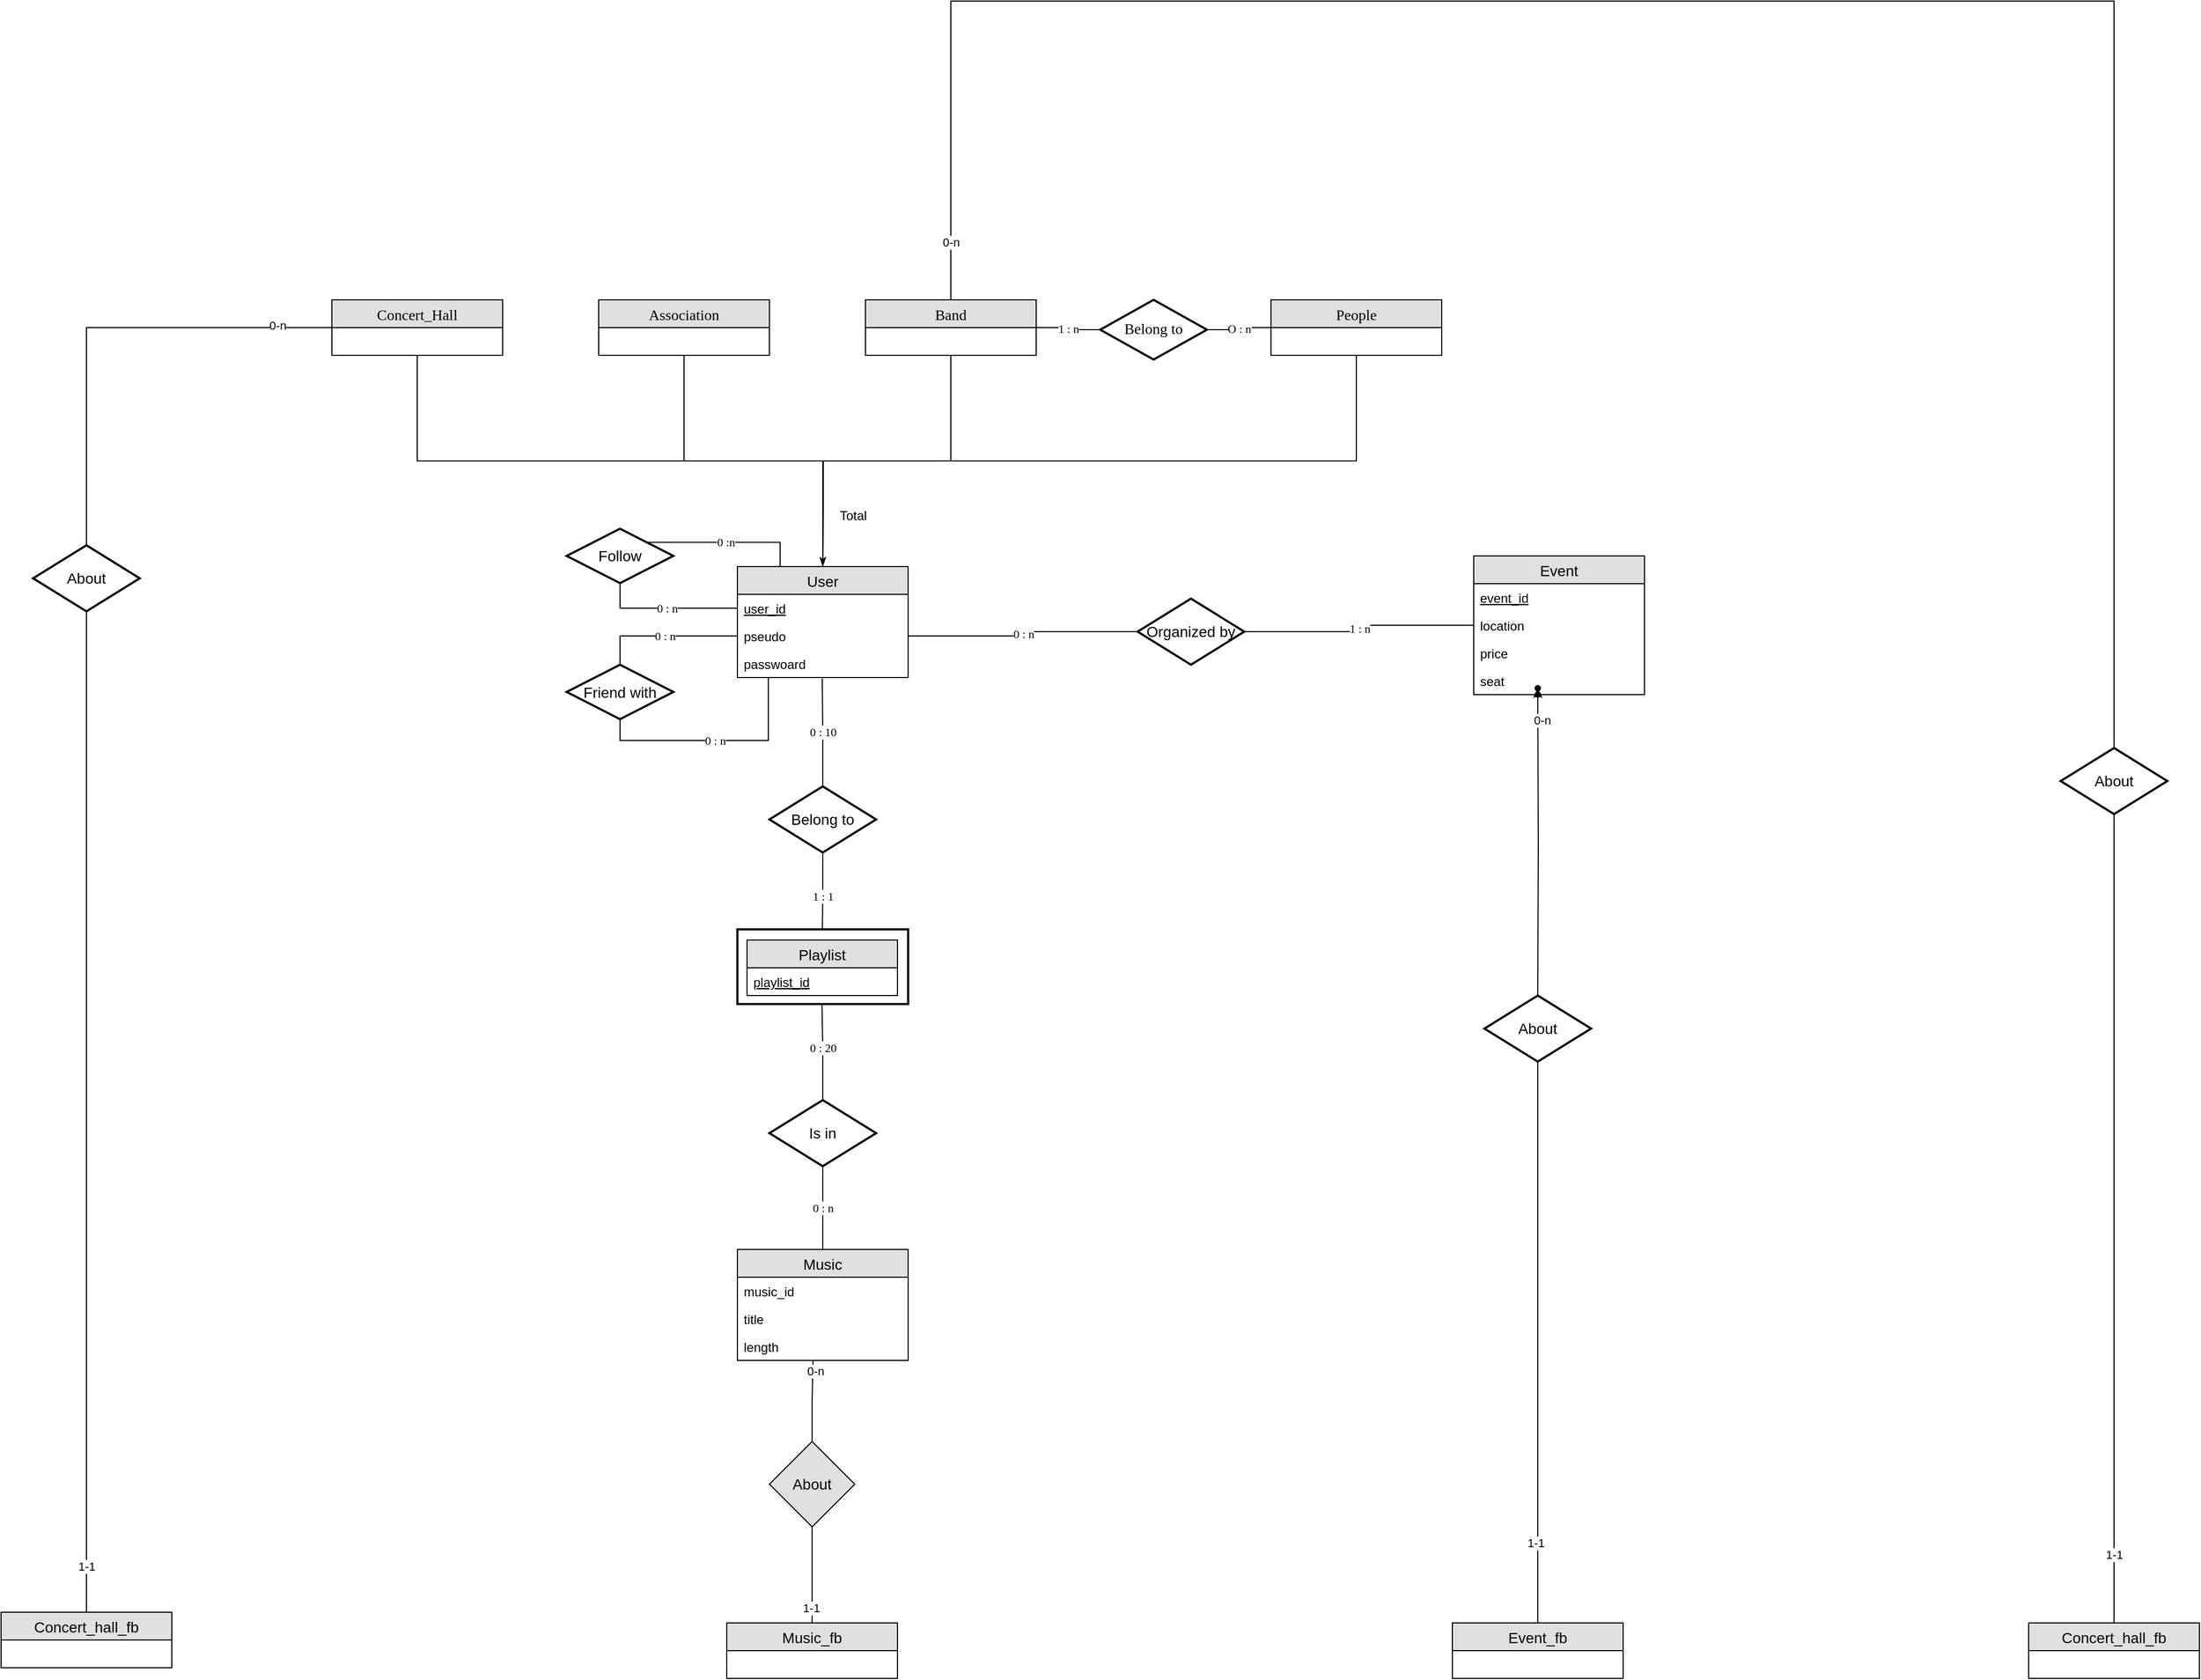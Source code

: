 <mxfile version="21.1.4" type="device">
  <diagram id="5mgsKcssJQCsPawb4BXf" name="Page-1">
    <mxGraphModel dx="1721" dy="1899" grid="1" gridSize="10" guides="1" tooltips="1" connect="1" arrows="1" fold="1" page="1" pageScale="1" pageWidth="1200" pageHeight="1600" math="0" shadow="0">
      <root>
        <mxCell id="0" />
        <mxCell id="1" parent="0" />
        <mxCell id="92" style="edgeStyle=orthogonalEdgeStyle;rounded=0;orthogonalLoop=1;jettySize=auto;html=1;exitX=0.5;exitY=1;exitDx=0;exitDy=0;entryX=0.5;entryY=0;entryDx=0;entryDy=0;endArrow=none;endFill=0;fontFamily=Comic Sans MS;" parent="1" source="72" target="87" edge="1">
          <mxGeometry relative="1" as="geometry" />
        </mxCell>
        <mxCell id="72" value="Concert_Hall" style="swimlane;fontStyle=0;childLayout=stackLayout;horizontal=1;startSize=26;fillColor=#e0e0e0;horizontalStack=0;resizeParent=1;resizeParentMax=0;resizeLast=0;collapsible=1;marginBottom=0;swimlaneFillColor=#ffffff;align=center;fontSize=14;fontFamily=Comic Sans MS;" parent="1" vertex="1">
          <mxGeometry x="-390" y="-450" width="160" height="52" as="geometry" />
        </mxCell>
        <mxCell id="93" style="edgeStyle=orthogonalEdgeStyle;rounded=0;orthogonalLoop=1;jettySize=auto;html=1;exitX=0.5;exitY=1;exitDx=0;exitDy=0;endArrow=none;endFill=0;fontFamily=Comic Sans MS;" parent="1" source="76" edge="1">
          <mxGeometry relative="1" as="geometry">
            <mxPoint x="70" y="-200" as="targetPoint" />
          </mxGeometry>
        </mxCell>
        <mxCell id="76" value="Association" style="swimlane;fontStyle=0;childLayout=stackLayout;horizontal=1;startSize=26;fillColor=#e0e0e0;horizontalStack=0;resizeParent=1;resizeParentMax=0;resizeLast=0;collapsible=1;marginBottom=0;swimlaneFillColor=#ffffff;align=center;fontSize=14;fontFamily=Comic Sans MS;" parent="1" vertex="1">
          <mxGeometry x="-140" y="-450" width="160" height="52" as="geometry" />
        </mxCell>
        <mxCell id="94" style="edgeStyle=orthogonalEdgeStyle;rounded=0;orthogonalLoop=1;jettySize=auto;html=1;exitX=0.5;exitY=1;exitDx=0;exitDy=0;endArrow=none;endFill=0;fontFamily=Comic Sans MS;" parent="1" source="81" edge="1">
          <mxGeometry relative="1" as="geometry">
            <mxPoint x="70" y="-200" as="targetPoint" />
          </mxGeometry>
        </mxCell>
        <mxCell id="81" value="Band" style="swimlane;fontStyle=0;childLayout=stackLayout;horizontal=1;startSize=26;fillColor=#e0e0e0;horizontalStack=0;resizeParent=1;resizeParentMax=0;resizeLast=0;collapsible=1;marginBottom=0;swimlaneFillColor=#ffffff;align=center;fontSize=14;fontFamily=Comic Sans MS;" parent="1" vertex="1">
          <mxGeometry x="110" y="-450" width="160" height="52" as="geometry" />
        </mxCell>
        <mxCell id="84" value="O : n" style="edgeStyle=orthogonalEdgeStyle;rounded=0;orthogonalLoop=1;jettySize=auto;html=1;exitX=0;exitY=0.5;exitDx=0;exitDy=0;entryX=1;entryY=0.5;entryDx=0;entryDy=0;endArrow=none;endFill=0;fontFamily=Comic Sans MS;" parent="1" source="82" target="83" edge="1">
          <mxGeometry relative="1" as="geometry" />
        </mxCell>
        <mxCell id="95" style="edgeStyle=orthogonalEdgeStyle;rounded=0;orthogonalLoop=1;jettySize=auto;html=1;exitX=0.5;exitY=1;exitDx=0;exitDy=0;endArrow=classicThin;endFill=1;fontFamily=Comic Sans MS;" parent="1" source="82" edge="1">
          <mxGeometry relative="1" as="geometry">
            <mxPoint x="70" y="-200" as="targetPoint" />
          </mxGeometry>
        </mxCell>
        <mxCell id="82" value="People" style="swimlane;fontStyle=0;childLayout=stackLayout;horizontal=1;startSize=26;fillColor=#e0e0e0;horizontalStack=0;resizeParent=1;resizeParentMax=0;resizeLast=0;collapsible=1;marginBottom=0;swimlaneFillColor=#ffffff;align=center;fontSize=14;fontFamily=Comic Sans MS;" parent="1" vertex="1">
          <mxGeometry x="490" y="-450" width="160" height="52" as="geometry" />
        </mxCell>
        <mxCell id="85" value="1 : n" style="edgeStyle=orthogonalEdgeStyle;rounded=0;orthogonalLoop=1;jettySize=auto;html=1;exitX=0;exitY=0.5;exitDx=0;exitDy=0;entryX=1;entryY=0.5;entryDx=0;entryDy=0;endArrow=none;endFill=0;fontFamily=Comic Sans MS;" parent="1" source="83" target="81" edge="1">
          <mxGeometry relative="1" as="geometry" />
        </mxCell>
        <mxCell id="83" value="Belong to" style="shape=rhombus;strokeWidth=2;fontSize=17;perimeter=rhombusPerimeter;whiteSpace=wrap;html=1;align=center;fontSize=14;fontFamily=Comic Sans MS;" parent="1" vertex="1">
          <mxGeometry x="330" y="-450" width="100" height="56" as="geometry" />
        </mxCell>
        <mxCell id="87" value="User" style="swimlane;fontStyle=0;childLayout=stackLayout;horizontal=1;startSize=26;fillColor=#e0e0e0;horizontalStack=0;resizeParent=1;resizeParentMax=0;resizeLast=0;collapsible=1;marginBottom=0;swimlaneFillColor=#ffffff;align=center;fontSize=14;" parent="1" vertex="1">
          <mxGeometry x="-10" y="-200" width="160" height="104" as="geometry" />
        </mxCell>
        <mxCell id="88" value="user_id" style="text;strokeColor=none;fillColor=none;spacingLeft=4;spacingRight=4;overflow=hidden;rotatable=0;points=[[0,0.5],[1,0.5]];portConstraint=eastwest;fontSize=12;fontStyle=4" parent="87" vertex="1">
          <mxGeometry y="26" width="160" height="26" as="geometry" />
        </mxCell>
        <mxCell id="89" value="pseudo" style="text;strokeColor=none;fillColor=none;spacingLeft=4;spacingRight=4;overflow=hidden;rotatable=0;points=[[0,0.5],[1,0.5]];portConstraint=eastwest;fontSize=12;" parent="87" vertex="1">
          <mxGeometry y="52" width="160" height="26" as="geometry" />
        </mxCell>
        <mxCell id="90" value="passwoard" style="text;strokeColor=none;fillColor=none;spacingLeft=4;spacingRight=4;overflow=hidden;rotatable=0;points=[[0,0.5],[1,0.5]];portConstraint=eastwest;fontSize=12;" parent="87" vertex="1">
          <mxGeometry y="78" width="160" height="26" as="geometry" />
        </mxCell>
        <mxCell id="96" value="Total" style="text;strokeColor=none;fillColor=none;spacingLeft=4;spacingRight=4;overflow=hidden;rotatable=0;points=[[0,0.5],[1,0.5]];portConstraint=eastwest;fontSize=12;" parent="1" vertex="1">
          <mxGeometry x="80" y="-261.5" width="40" height="26" as="geometry" />
        </mxCell>
        <mxCell id="97" value="Event" style="swimlane;fontStyle=0;childLayout=stackLayout;horizontal=1;startSize=26;fillColor=#e0e0e0;horizontalStack=0;resizeParent=1;resizeParentMax=0;resizeLast=0;collapsible=1;marginBottom=0;swimlaneFillColor=#ffffff;align=center;fontSize=14;" parent="1" vertex="1">
          <mxGeometry x="680" y="-210" width="160" height="130" as="geometry" />
        </mxCell>
        <mxCell id="98" value="event_id" style="text;strokeColor=none;fillColor=none;spacingLeft=4;spacingRight=4;overflow=hidden;rotatable=0;points=[[0,0.5],[1,0.5]];portConstraint=eastwest;fontSize=12;fontStyle=4" parent="97" vertex="1">
          <mxGeometry y="26" width="160" height="26" as="geometry" />
        </mxCell>
        <mxCell id="99" value="location" style="text;strokeColor=none;fillColor=none;spacingLeft=4;spacingRight=4;overflow=hidden;rotatable=0;points=[[0,0.5],[1,0.5]];portConstraint=eastwest;fontSize=12;" parent="97" vertex="1">
          <mxGeometry y="52" width="160" height="26" as="geometry" />
        </mxCell>
        <mxCell id="101" value="price " style="text;strokeColor=none;fillColor=none;spacingLeft=4;spacingRight=4;overflow=hidden;rotatable=0;points=[[0,0.5],[1,0.5]];portConstraint=eastwest;fontSize=12;" parent="97" vertex="1">
          <mxGeometry y="78" width="160" height="26" as="geometry" />
        </mxCell>
        <mxCell id="100" value="seat" style="text;strokeColor=none;fillColor=none;spacingLeft=4;spacingRight=4;overflow=hidden;rotatable=0;points=[[0,0.5],[1,0.5]];portConstraint=eastwest;fontSize=12;" parent="97" vertex="1">
          <mxGeometry y="104" width="160" height="26" as="geometry" />
        </mxCell>
        <mxCell id="106" value="0 : n" style="edgeStyle=orthogonalEdgeStyle;rounded=0;orthogonalLoop=1;jettySize=auto;html=1;exitX=0;exitY=0.5;exitDx=0;exitDy=0;entryX=1;entryY=0.5;entryDx=0;entryDy=0;endArrow=none;endFill=0;fontFamily=Comic Sans MS;" parent="1" source="102" target="89" edge="1">
          <mxGeometry relative="1" as="geometry" />
        </mxCell>
        <mxCell id="108" value="1 : n" style="edgeStyle=orthogonalEdgeStyle;rounded=0;orthogonalLoop=1;jettySize=auto;html=1;exitX=1;exitY=0.5;exitDx=0;exitDy=0;entryX=0;entryY=0.5;entryDx=0;entryDy=0;endArrow=none;endFill=0;fontFamily=Comic Sans MS;" parent="1" source="102" target="99" edge="1">
          <mxGeometry relative="1" as="geometry" />
        </mxCell>
        <mxCell id="102" value="Organized by" style="shape=rhombus;strokeWidth=2;fontSize=17;perimeter=rhombusPerimeter;whiteSpace=wrap;html=1;align=center;fontSize=14;" parent="1" vertex="1">
          <mxGeometry x="365" y="-170" width="100" height="62" as="geometry" />
        </mxCell>
        <mxCell id="112" value="0 :n" style="edgeStyle=orthogonalEdgeStyle;rounded=0;orthogonalLoop=1;jettySize=auto;html=1;exitX=1;exitY=0;exitDx=0;exitDy=0;entryX=0.25;entryY=0;entryDx=0;entryDy=0;endArrow=none;endFill=0;fontFamily=Comic Sans MS;" parent="1" source="109" target="87" edge="1">
          <mxGeometry relative="1" as="geometry" />
        </mxCell>
        <mxCell id="113" value="0 : n" style="edgeStyle=orthogonalEdgeStyle;rounded=0;orthogonalLoop=1;jettySize=auto;html=1;exitX=0.5;exitY=1;exitDx=0;exitDy=0;entryX=0;entryY=0.5;entryDx=0;entryDy=0;endArrow=none;endFill=0;fontFamily=Comic Sans MS;" parent="1" source="109" target="88" edge="1">
          <mxGeometry relative="1" as="geometry" />
        </mxCell>
        <mxCell id="109" value="Follow" style="shape=rhombus;strokeWidth=2;fontSize=17;perimeter=rhombusPerimeter;whiteSpace=wrap;html=1;align=center;fontSize=14;" parent="1" vertex="1">
          <mxGeometry x="-170" y="-235.5" width="100" height="51" as="geometry" />
        </mxCell>
        <mxCell id="114" value="0 : n" style="edgeStyle=orthogonalEdgeStyle;rounded=0;orthogonalLoop=1;jettySize=auto;html=1;exitX=0.5;exitY=0;exitDx=0;exitDy=0;entryX=0;entryY=0.5;entryDx=0;entryDy=0;endArrow=none;endFill=0;fontFamily=Comic Sans MS;" parent="1" source="111" target="89" edge="1">
          <mxGeometry relative="1" as="geometry" />
        </mxCell>
        <mxCell id="115" value="0 : n" style="edgeStyle=orthogonalEdgeStyle;rounded=0;orthogonalLoop=1;jettySize=auto;html=1;exitX=0.5;exitY=1;exitDx=0;exitDy=0;entryX=0.181;entryY=0.991;entryDx=0;entryDy=0;entryPerimeter=0;endArrow=none;endFill=0;fontFamily=Comic Sans MS;" parent="1" source="111" target="90" edge="1">
          <mxGeometry relative="1" as="geometry" />
        </mxCell>
        <mxCell id="111" value="Friend with" style="shape=rhombus;strokeWidth=2;fontSize=17;perimeter=rhombusPerimeter;whiteSpace=wrap;html=1;align=center;fontSize=14;" parent="1" vertex="1">
          <mxGeometry x="-170" y="-108" width="100" height="51" as="geometry" />
        </mxCell>
        <mxCell id="121" value="0 : 10" style="edgeStyle=orthogonalEdgeStyle;rounded=0;orthogonalLoop=1;jettySize=auto;html=1;exitX=0.5;exitY=0;exitDx=0;exitDy=0;entryX=0.497;entryY=1.036;entryDx=0;entryDy=0;entryPerimeter=0;endArrow=none;endFill=0;fontFamily=Comic Sans MS;" parent="1" source="120" target="90" edge="1">
          <mxGeometry relative="1" as="geometry" />
        </mxCell>
        <mxCell id="122" value="1 : 1" style="edgeStyle=orthogonalEdgeStyle;rounded=0;orthogonalLoop=1;jettySize=auto;html=1;exitX=0.5;exitY=1;exitDx=0;exitDy=0;entryX=0.5;entryY=0;entryDx=0;entryDy=0;endArrow=none;endFill=0;fontFamily=Comic Sans MS;" parent="1" source="120" target="116" edge="1">
          <mxGeometry relative="1" as="geometry" />
        </mxCell>
        <mxCell id="120" value="Belong to" style="shape=rhombus;strokeWidth=2;fontSize=17;perimeter=rhombusPerimeter;whiteSpace=wrap;html=1;align=center;fontSize=14;" parent="1" vertex="1">
          <mxGeometry x="20" y="6" width="100" height="62" as="geometry" />
        </mxCell>
        <mxCell id="123" value="Music" style="swimlane;fontStyle=0;childLayout=stackLayout;horizontal=1;startSize=26;fillColor=#e0e0e0;horizontalStack=0;resizeParent=1;resizeParentMax=0;resizeLast=0;collapsible=1;marginBottom=0;swimlaneFillColor=#ffffff;align=center;fontSize=14;" parent="1" vertex="1">
          <mxGeometry x="-10" y="440" width="160" height="104" as="geometry" />
        </mxCell>
        <mxCell id="124" value="music_id" style="text;strokeColor=none;fillColor=none;spacingLeft=4;spacingRight=4;overflow=hidden;rotatable=0;points=[[0,0.5],[1,0.5]];portConstraint=eastwest;fontSize=12;" parent="123" vertex="1">
          <mxGeometry y="26" width="160" height="26" as="geometry" />
        </mxCell>
        <mxCell id="125" value="title" style="text;strokeColor=none;fillColor=none;spacingLeft=4;spacingRight=4;overflow=hidden;rotatable=0;points=[[0,0.5],[1,0.5]];portConstraint=eastwest;fontSize=12;" parent="123" vertex="1">
          <mxGeometry y="52" width="160" height="26" as="geometry" />
        </mxCell>
        <mxCell id="126" value="length" style="text;strokeColor=none;fillColor=none;spacingLeft=4;spacingRight=4;overflow=hidden;rotatable=0;points=[[0,0.5],[1,0.5]];portConstraint=eastwest;fontSize=12;" parent="123" vertex="1">
          <mxGeometry y="78" width="160" height="26" as="geometry" />
        </mxCell>
        <mxCell id="128" value="0 : 20" style="edgeStyle=orthogonalEdgeStyle;rounded=0;orthogonalLoop=1;jettySize=auto;html=1;exitX=0.5;exitY=0;exitDx=0;exitDy=0;entryX=0.497;entryY=0.977;entryDx=0;entryDy=0;entryPerimeter=0;endArrow=none;endFill=0;fontFamily=Comic Sans MS;" parent="1" source="127" target="117" edge="1">
          <mxGeometry relative="1" as="geometry" />
        </mxCell>
        <mxCell id="129" value="0 : n" style="edgeStyle=orthogonalEdgeStyle;rounded=0;orthogonalLoop=1;jettySize=auto;html=1;exitX=0.5;exitY=1;exitDx=0;exitDy=0;entryX=0.5;entryY=0;entryDx=0;entryDy=0;endArrow=none;endFill=0;fontFamily=Comic Sans MS;" parent="1" source="127" target="123" edge="1">
          <mxGeometry relative="1" as="geometry" />
        </mxCell>
        <mxCell id="127" value="Is in" style="shape=rhombus;strokeWidth=2;fontSize=17;perimeter=rhombusPerimeter;whiteSpace=wrap;html=1;align=center;fontSize=14;" parent="1" vertex="1">
          <mxGeometry x="20" y="300" width="100" height="62" as="geometry" />
        </mxCell>
        <mxCell id="130" value="Entity" style="shape=ext;strokeWidth=2;margin=10;double=1;whiteSpace=wrap;html=1;align=center;fontSize=14;" parent="1" vertex="1">
          <mxGeometry x="-10" y="140" width="160" height="70" as="geometry" />
        </mxCell>
        <mxCell id="116" value="Playlist" style="swimlane;fontStyle=0;childLayout=stackLayout;horizontal=1;startSize=26;fillColor=#e0e0e0;horizontalStack=0;resizeParent=1;resizeParentMax=0;resizeLast=0;collapsible=1;marginBottom=0;swimlaneFillColor=#ffffff;align=center;fontSize=14;" parent="1" vertex="1">
          <mxGeometry x="-1" y="150" width="141" height="52" as="geometry" />
        </mxCell>
        <mxCell id="117" value="playlist_id" style="text;strokeColor=none;fillColor=none;spacingLeft=4;spacingRight=4;overflow=hidden;rotatable=0;points=[[0,0.5],[1,0.5]];portConstraint=eastwest;fontSize=12;fontStyle=4" parent="116" vertex="1">
          <mxGeometry y="26" width="141" height="26" as="geometry" />
        </mxCell>
        <mxCell id="QRfCR-6E0NOjS9k6VAhL-156" style="edgeStyle=orthogonalEdgeStyle;rounded=0;orthogonalLoop=1;jettySize=auto;html=1;exitX=0.5;exitY=0;exitDx=0;exitDy=0;endArrow=none;endFill=0;entryX=0.5;entryY=1;entryDx=0;entryDy=0;" edge="1" parent="1" source="QRfCR-6E0NOjS9k6VAhL-130" target="QRfCR-6E0NOjS9k6VAhL-157">
          <mxGeometry relative="1" as="geometry">
            <mxPoint x="1280" y="40" as="targetPoint" />
          </mxGeometry>
        </mxCell>
        <mxCell id="QRfCR-6E0NOjS9k6VAhL-159" value="1-1" style="edgeLabel;html=1;align=center;verticalAlign=middle;resizable=0;points=[];" vertex="1" connectable="0" parent="QRfCR-6E0NOjS9k6VAhL-156">
          <mxGeometry x="-0.834" relative="1" as="geometry">
            <mxPoint y="-1" as="offset" />
          </mxGeometry>
        </mxCell>
        <mxCell id="QRfCR-6E0NOjS9k6VAhL-130" value="Concert_hall_fb" style="swimlane;fontStyle=0;childLayout=stackLayout;horizontal=1;startSize=26;fillColor=#e0e0e0;horizontalStack=0;resizeParent=1;resizeParentMax=0;resizeLast=0;collapsible=1;marginBottom=0;swimlaneFillColor=#ffffff;align=center;fontSize=14;" vertex="1" parent="1">
          <mxGeometry x="1200" y="790" width="160" height="52" as="geometry" />
        </mxCell>
        <mxCell id="QRfCR-6E0NOjS9k6VAhL-141" value="" style="edgeStyle=orthogonalEdgeStyle;rounded=0;orthogonalLoop=1;jettySize=auto;html=1;entryX=0.5;entryY=1;entryDx=0;entryDy=0;endArrow=none;endFill=0;" edge="1" parent="1" source="QRfCR-6E0NOjS9k6VAhL-135" target="QRfCR-6E0NOjS9k6VAhL-144">
          <mxGeometry relative="1" as="geometry">
            <mxPoint x="740" y="282" as="targetPoint" />
          </mxGeometry>
        </mxCell>
        <mxCell id="QRfCR-6E0NOjS9k6VAhL-145" value="1-1" style="edgeLabel;html=1;align=center;verticalAlign=middle;resizable=0;points=[];" vertex="1" connectable="0" parent="QRfCR-6E0NOjS9k6VAhL-141">
          <mxGeometry x="-0.712" y="2" relative="1" as="geometry">
            <mxPoint as="offset" />
          </mxGeometry>
        </mxCell>
        <mxCell id="QRfCR-6E0NOjS9k6VAhL-135" value="Event_fb" style="swimlane;fontStyle=0;childLayout=stackLayout;horizontal=1;startSize=26;fillColor=#e0e0e0;horizontalStack=0;resizeParent=1;resizeParentMax=0;resizeLast=0;collapsible=1;marginBottom=0;swimlaneFillColor=#ffffff;align=center;fontSize=14;" vertex="1" parent="1">
          <mxGeometry x="660" y="790" width="160" height="52" as="geometry" />
        </mxCell>
        <mxCell id="QRfCR-6E0NOjS9k6VAhL-161" style="edgeStyle=orthogonalEdgeStyle;rounded=0;orthogonalLoop=1;jettySize=auto;html=1;exitX=0.5;exitY=0;exitDx=0;exitDy=0;endArrow=none;endFill=0;" edge="1" parent="1" source="QRfCR-6E0NOjS9k6VAhL-136">
          <mxGeometry relative="1" as="geometry">
            <mxPoint x="-620" y="-160" as="targetPoint" />
          </mxGeometry>
        </mxCell>
        <mxCell id="QRfCR-6E0NOjS9k6VAhL-165" value="1-1" style="edgeLabel;html=1;align=center;verticalAlign=middle;resizable=0;points=[];" vertex="1" connectable="0" parent="QRfCR-6E0NOjS9k6VAhL-161">
          <mxGeometry x="-0.907" relative="1" as="geometry">
            <mxPoint as="offset" />
          </mxGeometry>
        </mxCell>
        <mxCell id="QRfCR-6E0NOjS9k6VAhL-136" value="Concert_hall_fb" style="swimlane;fontStyle=0;childLayout=stackLayout;horizontal=1;startSize=26;fillColor=#e0e0e0;horizontalStack=0;resizeParent=1;resizeParentMax=0;resizeLast=0;collapsible=1;marginBottom=0;swimlaneFillColor=#ffffff;align=center;fontSize=14;" vertex="1" parent="1">
          <mxGeometry x="-700" y="780" width="160" height="52" as="geometry" />
        </mxCell>
        <mxCell id="QRfCR-6E0NOjS9k6VAhL-148" value="" style="edgeStyle=orthogonalEdgeStyle;rounded=0;orthogonalLoop=1;jettySize=auto;html=1;endArrow=none;endFill=0;" edge="1" parent="1" source="QRfCR-6E0NOjS9k6VAhL-137" target="QRfCR-6E0NOjS9k6VAhL-147">
          <mxGeometry relative="1" as="geometry" />
        </mxCell>
        <mxCell id="QRfCR-6E0NOjS9k6VAhL-152" value="1-1" style="edgeLabel;html=1;align=center;verticalAlign=middle;resizable=0;points=[];" vertex="1" connectable="0" parent="QRfCR-6E0NOjS9k6VAhL-148">
          <mxGeometry x="-0.688" y="1" relative="1" as="geometry">
            <mxPoint as="offset" />
          </mxGeometry>
        </mxCell>
        <mxCell id="QRfCR-6E0NOjS9k6VAhL-137" value="Music_fb" style="swimlane;fontStyle=0;childLayout=stackLayout;horizontal=1;startSize=26;fillColor=#e0e0e0;horizontalStack=0;resizeParent=1;resizeParentMax=0;resizeLast=0;collapsible=1;marginBottom=0;swimlaneFillColor=#ffffff;align=center;fontSize=14;" vertex="1" parent="1">
          <mxGeometry x="-20" y="790" width="160" height="52" as="geometry" />
        </mxCell>
        <mxCell id="QRfCR-6E0NOjS9k6VAhL-138" value="" style="shape=waypoint;sketch=0;size=6;pointerEvents=1;points=[];fillColor=#e0e0e0;resizable=0;rotatable=0;perimeter=centerPerimeter;snapToPoint=1;fontSize=14;fontStyle=0;startSize=26;swimlaneFillColor=#ffffff;" vertex="1" parent="1">
          <mxGeometry x="730" y="-90" width="20" height="20" as="geometry" />
        </mxCell>
        <mxCell id="QRfCR-6E0NOjS9k6VAhL-143" value="" style="edgeStyle=orthogonalEdgeStyle;rounded=0;orthogonalLoop=1;jettySize=auto;html=1;" edge="1" parent="1" target="QRfCR-6E0NOjS9k6VAhL-142">
          <mxGeometry relative="1" as="geometry">
            <mxPoint x="740" y="202" as="sourcePoint" />
          </mxGeometry>
        </mxCell>
        <mxCell id="QRfCR-6E0NOjS9k6VAhL-146" value="0-n" style="edgeLabel;html=1;align=center;verticalAlign=middle;resizable=0;points=[];" vertex="1" connectable="0" parent="QRfCR-6E0NOjS9k6VAhL-143">
          <mxGeometry x="0.792" y="-4" relative="1" as="geometry">
            <mxPoint as="offset" />
          </mxGeometry>
        </mxCell>
        <mxCell id="QRfCR-6E0NOjS9k6VAhL-142" value="" style="shape=waypoint;sketch=0;size=6;pointerEvents=1;points=[];fillColor=#e0e0e0;resizable=0;rotatable=0;perimeter=centerPerimeter;snapToPoint=1;fontSize=14;fontStyle=0;startSize=26;swimlaneFillColor=#ffffff;" vertex="1" parent="1">
          <mxGeometry x="730" y="-96" width="20" height="20" as="geometry" />
        </mxCell>
        <mxCell id="QRfCR-6E0NOjS9k6VAhL-144" value="About" style="shape=rhombus;strokeWidth=2;fontSize=17;perimeter=rhombusPerimeter;whiteSpace=wrap;html=1;align=center;fontSize=14;" vertex="1" parent="1">
          <mxGeometry x="690" y="202" width="100" height="62" as="geometry" />
        </mxCell>
        <mxCell id="QRfCR-6E0NOjS9k6VAhL-150" style="edgeStyle=orthogonalEdgeStyle;rounded=0;orthogonalLoop=1;jettySize=auto;html=1;exitX=0.5;exitY=0;exitDx=0;exitDy=0;entryX=0.443;entryY=0.994;entryDx=0;entryDy=0;entryPerimeter=0;endArrow=none;endFill=0;" edge="1" parent="1" source="QRfCR-6E0NOjS9k6VAhL-147" target="126">
          <mxGeometry relative="1" as="geometry" />
        </mxCell>
        <mxCell id="QRfCR-6E0NOjS9k6VAhL-151" value="0-n" style="edgeLabel;html=1;align=center;verticalAlign=middle;resizable=0;points=[];" vertex="1" connectable="0" parent="QRfCR-6E0NOjS9k6VAhL-150">
          <mxGeometry x="0.733" y="-2" relative="1" as="geometry">
            <mxPoint as="offset" />
          </mxGeometry>
        </mxCell>
        <mxCell id="QRfCR-6E0NOjS9k6VAhL-147" value="About" style="rhombus;whiteSpace=wrap;html=1;fontSize=14;fillColor=#e0e0e0;fontStyle=0;startSize=26;swimlaneFillColor=#ffffff;" vertex="1" parent="1">
          <mxGeometry x="20" y="620" width="80" height="80" as="geometry" />
        </mxCell>
        <mxCell id="QRfCR-6E0NOjS9k6VAhL-158" style="edgeStyle=orthogonalEdgeStyle;rounded=0;orthogonalLoop=1;jettySize=auto;html=1;exitX=0.5;exitY=0;exitDx=0;exitDy=0;entryX=0.5;entryY=0;entryDx=0;entryDy=0;endArrow=none;endFill=0;" edge="1" parent="1" source="QRfCR-6E0NOjS9k6VAhL-157" target="81">
          <mxGeometry relative="1" as="geometry">
            <Array as="points">
              <mxPoint x="1280" y="-730" />
              <mxPoint x="190" y="-730" />
            </Array>
          </mxGeometry>
        </mxCell>
        <mxCell id="QRfCR-6E0NOjS9k6VAhL-160" value="0-n" style="edgeLabel;html=1;align=center;verticalAlign=middle;resizable=0;points=[];" vertex="1" connectable="0" parent="QRfCR-6E0NOjS9k6VAhL-158">
          <mxGeometry x="0.949" relative="1" as="geometry">
            <mxPoint y="-1" as="offset" />
          </mxGeometry>
        </mxCell>
        <mxCell id="QRfCR-6E0NOjS9k6VAhL-157" value="About" style="shape=rhombus;strokeWidth=2;fontSize=17;perimeter=rhombusPerimeter;whiteSpace=wrap;html=1;align=center;fontSize=14;" vertex="1" parent="1">
          <mxGeometry x="1230" y="-30" width="100" height="62" as="geometry" />
        </mxCell>
        <mxCell id="QRfCR-6E0NOjS9k6VAhL-163" style="edgeStyle=orthogonalEdgeStyle;rounded=0;orthogonalLoop=1;jettySize=auto;html=1;exitX=0.5;exitY=0;exitDx=0;exitDy=0;entryX=0;entryY=0.5;entryDx=0;entryDy=0;endArrow=none;endFill=0;" edge="1" parent="1" source="QRfCR-6E0NOjS9k6VAhL-162" target="72">
          <mxGeometry relative="1" as="geometry" />
        </mxCell>
        <mxCell id="QRfCR-6E0NOjS9k6VAhL-164" value="0-n" style="edgeLabel;html=1;align=center;verticalAlign=middle;resizable=0;points=[];" vertex="1" connectable="0" parent="QRfCR-6E0NOjS9k6VAhL-163">
          <mxGeometry x="0.765" y="2" relative="1" as="geometry">
            <mxPoint as="offset" />
          </mxGeometry>
        </mxCell>
        <mxCell id="QRfCR-6E0NOjS9k6VAhL-162" value="About" style="shape=rhombus;strokeWidth=2;fontSize=17;perimeter=rhombusPerimeter;whiteSpace=wrap;html=1;align=center;fontSize=14;" vertex="1" parent="1">
          <mxGeometry x="-670" y="-220" width="100" height="62" as="geometry" />
        </mxCell>
      </root>
    </mxGraphModel>
  </diagram>
</mxfile>
